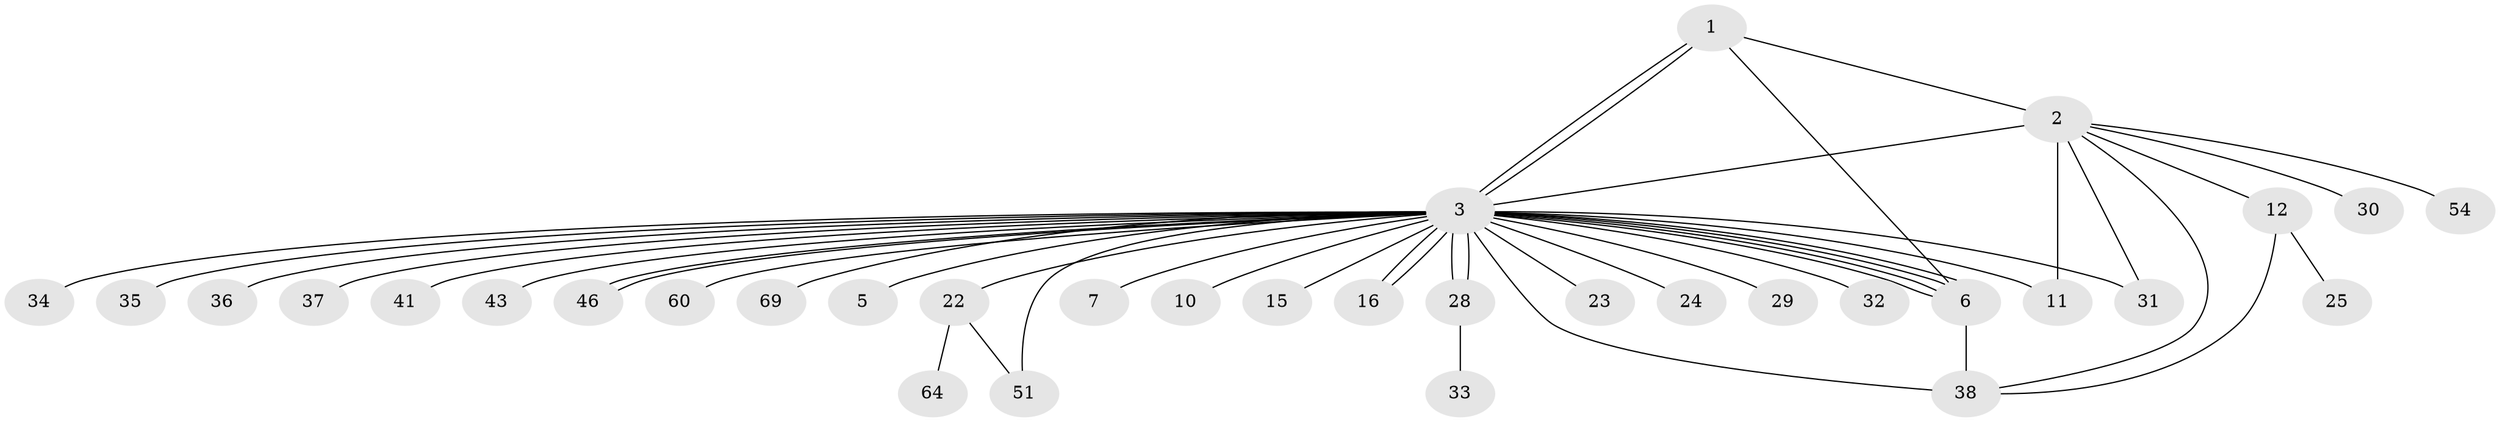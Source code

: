 // original degree distribution, {6: 0.014492753623188406, 7: 0.014492753623188406, 45: 0.014492753623188406, 8: 0.014492753623188406, 1: 0.5072463768115942, 9: 0.014492753623188406, 2: 0.2028985507246377, 4: 0.014492753623188406, 3: 0.17391304347826086, 5: 0.028985507246376812}
// Generated by graph-tools (version 1.1) at 2025/14/03/09/25 04:14:41]
// undirected, 34 vertices, 48 edges
graph export_dot {
graph [start="1"]
  node [color=gray90,style=filled];
  1 [super="+67+58"];
  2 [super="+26+52+4+9"];
  3 [super="+18+14+8+20+65"];
  5;
  6 [super="+17+19+27"];
  7 [super="+13"];
  10;
  11;
  12 [super="+45"];
  15;
  16;
  22;
  23 [super="+61"];
  24;
  25;
  28;
  29;
  30 [super="+66"];
  31;
  32 [super="+42+44"];
  33 [super="+56"];
  34;
  35;
  36;
  37 [super="+47"];
  38 [super="+48+63"];
  41;
  43;
  46 [super="+50"];
  51;
  54;
  60;
  64;
  69;
  1 -- 2;
  1 -- 3;
  1 -- 3;
  1 -- 6;
  2 -- 3 [weight=4];
  2 -- 11;
  2 -- 31;
  2 -- 54;
  2 -- 38;
  2 -- 12;
  2 -- 30;
  3 -- 5;
  3 -- 6 [weight=2];
  3 -- 6;
  3 -- 6;
  3 -- 6;
  3 -- 7;
  3 -- 10;
  3 -- 11;
  3 -- 15;
  3 -- 16;
  3 -- 16;
  3 -- 22;
  3 -- 23;
  3 -- 24;
  3 -- 28;
  3 -- 28;
  3 -- 29;
  3 -- 32;
  3 -- 34;
  3 -- 35;
  3 -- 36;
  3 -- 37 [weight=2];
  3 -- 38 [weight=2];
  3 -- 41;
  3 -- 43;
  3 -- 46;
  3 -- 46;
  3 -- 51;
  3 -- 60;
  3 -- 69;
  3 -- 31;
  6 -- 38 [weight=2];
  12 -- 25;
  12 -- 38;
  22 -- 51;
  22 -- 64;
  28 -- 33;
}
